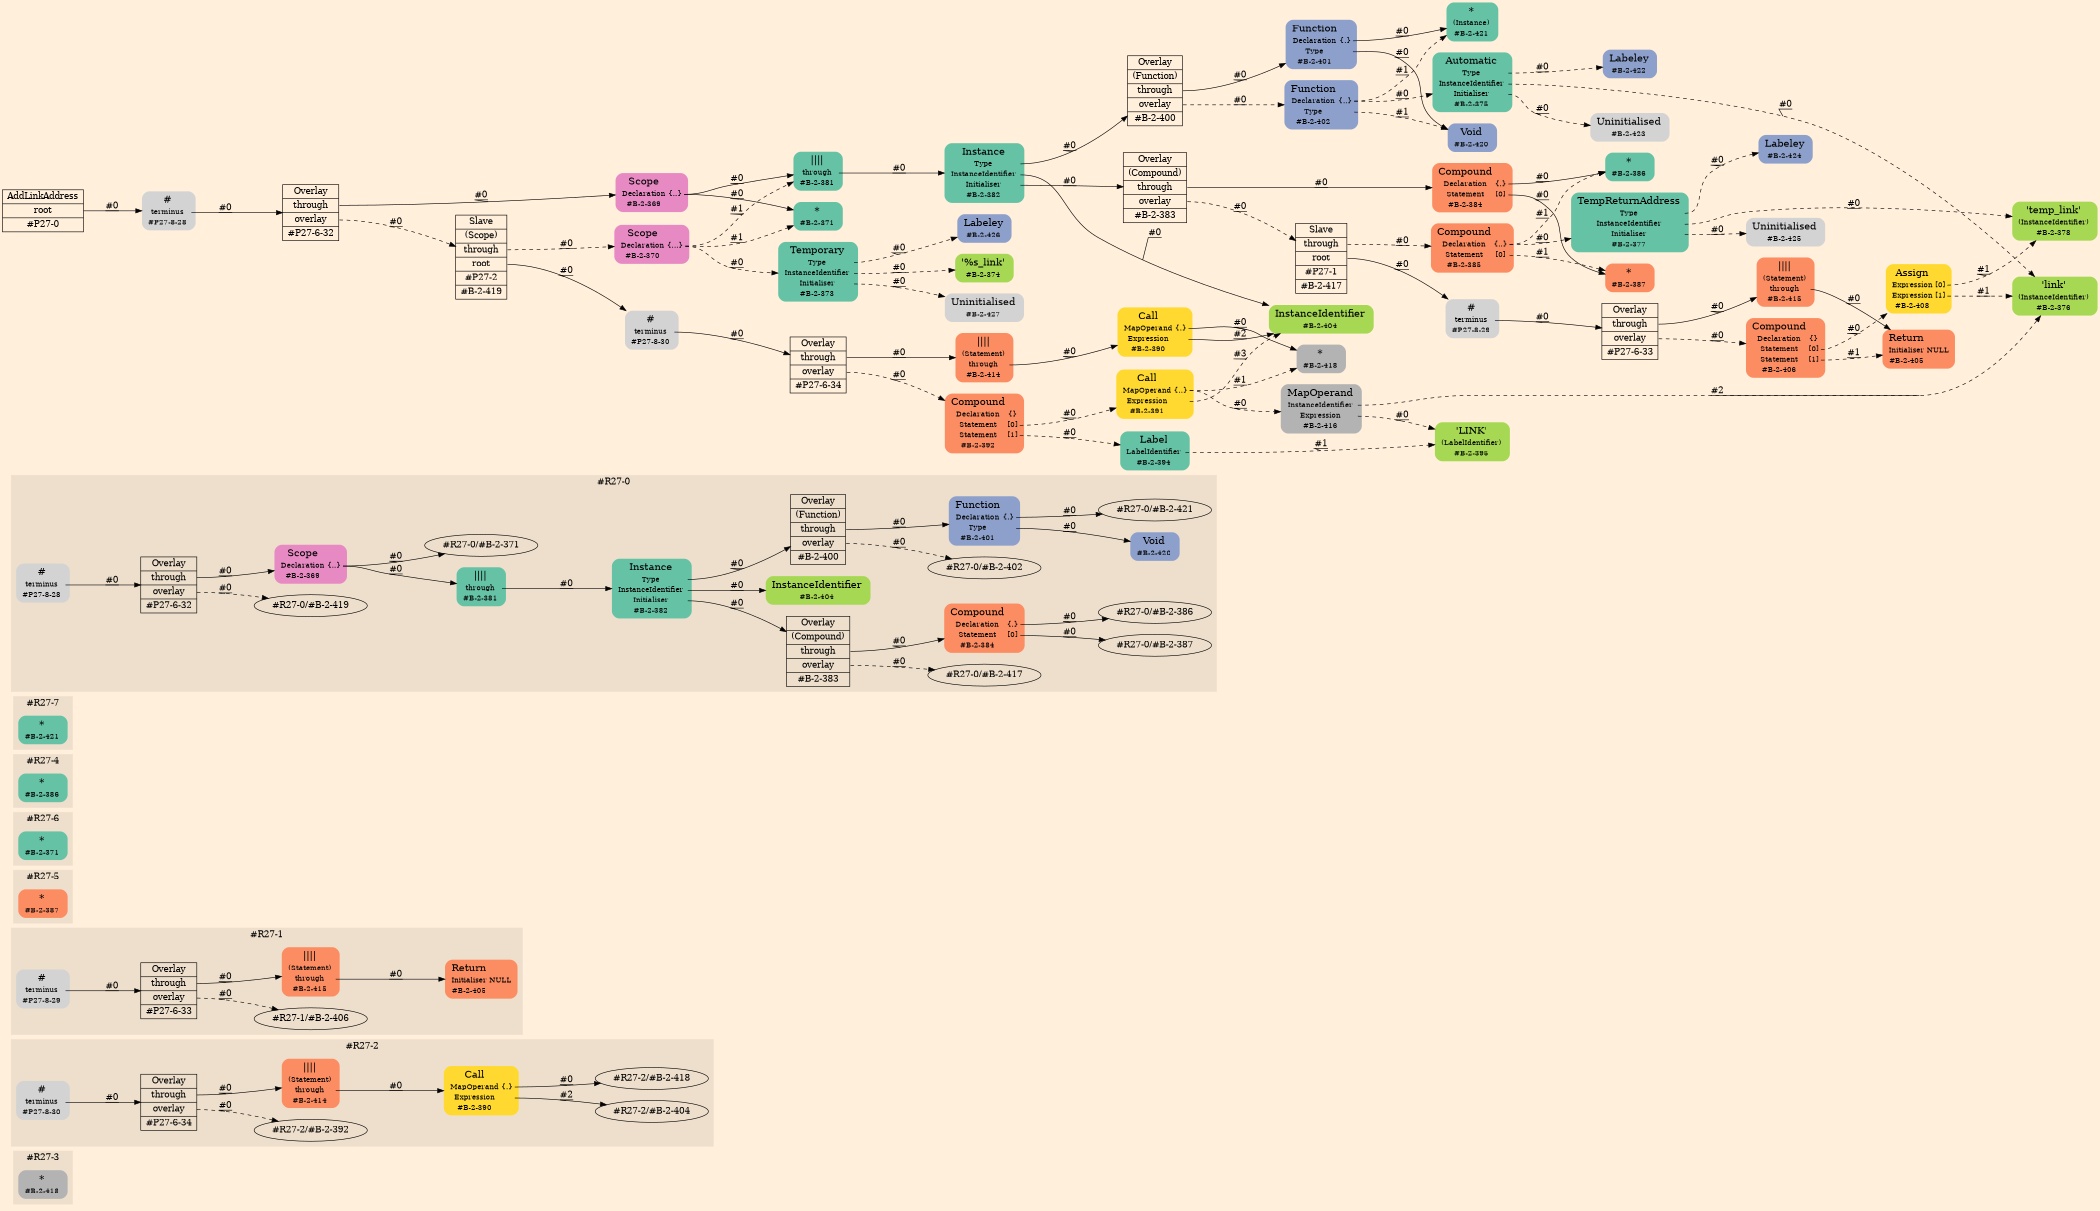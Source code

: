 digraph Inferno {
graph [
rankdir = "LR"
ranksep = 1.0
size = "14,20"
bgcolor = antiquewhite1
color = black
fontcolor = black
];
node [
];
subgraph "cluster#R27-3" {
label = "#R27-3"
style = "filled"
color = antiquewhite2
"#R27-3/#B-2-418" [
shape = "plaintext"
fillcolor = "/set28/8"
label = <<TABLE BORDER="0" CELLBORDER="0" CELLSPACING="0">
 <TR>
  <TD><FONT POINT-SIZE="16.0">*</FONT></TD>
  <TD></TD>
 </TR>
 <TR>
  <TD>#B-2-418</TD>
  <TD PORT="port0"></TD>
 </TR>
</TABLE>>
style = "rounded,filled"
fontsize = "12"
];
}
subgraph "cluster#R27-2" {
label = "#R27-2"
style = "filled"
color = antiquewhite2
"#R27-2/#B-2-390" [
shape = "plaintext"
fillcolor = "/set28/6"
label = <<TABLE BORDER="0" CELLBORDER="0" CELLSPACING="0">
 <TR>
  <TD><FONT POINT-SIZE="16.0">Call</FONT></TD>
  <TD></TD>
 </TR>
 <TR>
  <TD>MapOperand</TD>
  <TD PORT="port0">{.}</TD>
 </TR>
 <TR>
  <TD>Expression</TD>
  <TD PORT="port1"></TD>
 </TR>
 <TR>
  <TD>#B-2-390</TD>
  <TD PORT="port2"></TD>
 </TR>
</TABLE>>
style = "rounded,filled"
fontsize = "12"
];
"#R27-2/#B-2-414" [
shape = "plaintext"
fillcolor = "/set28/2"
label = <<TABLE BORDER="0" CELLBORDER="0" CELLSPACING="0">
 <TR>
  <TD><FONT POINT-SIZE="16.0">||||</FONT></TD>
  <TD></TD>
 </TR>
 <TR>
  <TD>(Statement)</TD>
  <TD PORT="port0"></TD>
 </TR>
 <TR>
  <TD>through</TD>
  <TD PORT="port1"></TD>
 </TR>
 <TR>
  <TD>#B-2-414</TD>
  <TD PORT="port2"></TD>
 </TR>
</TABLE>>
style = "rounded,filled"
fontsize = "12"
];
"#R27-2/#P27-8-30" [
shape = "plaintext"
label = <<TABLE BORDER="0" CELLBORDER="0" CELLSPACING="0">
 <TR>
  <TD><FONT POINT-SIZE="16.0">#</FONT></TD>
  <TD></TD>
 </TR>
 <TR>
  <TD>terminus</TD>
  <TD PORT="port0"></TD>
 </TR>
 <TR>
  <TD>#P27-8-30</TD>
  <TD PORT="port1"></TD>
 </TR>
</TABLE>>
style = "rounded,filled"
fontsize = "12"
];
"#R27-2/#P27-6-34" [
shape = "record"
fillcolor = antiquewhite2
label = "<fixed> Overlay | <port0> through | <port1> overlay | <port2> #P27-6-34"
style = "filled"
fontsize = "14"
color = black
fontcolor = black
];
"#R27-2/#B-2-390":port0 -> "#R27-2/#B-2-418" [style="solid"
label = "#0"
decorate = true
color = black
fontcolor = black
];
"#R27-2/#B-2-390":port1 -> "#R27-2/#B-2-404" [style="solid"
label = "#2"
decorate = true
color = black
fontcolor = black
];
"#R27-2/#B-2-414":port1 -> "#R27-2/#B-2-390" [style="solid"
label = "#0"
decorate = true
color = black
fontcolor = black
];
"#R27-2/#P27-8-30":port0 -> "#R27-2/#P27-6-34" [style="solid"
label = "#0"
decorate = true
color = black
fontcolor = black
];
"#R27-2/#P27-6-34":port0 -> "#R27-2/#B-2-414" [style="solid"
label = "#0"
decorate = true
color = black
fontcolor = black
];
"#R27-2/#P27-6-34":port1 -> "#R27-2/#B-2-392" [style="dashed"
label = "#0"
decorate = true
color = black
fontcolor = black
];
}
subgraph "cluster#R27-1" {
label = "#R27-1"
style = "filled"
color = antiquewhite2
"#R27-1/#B-2-405" [
shape = "plaintext"
fillcolor = "/set28/2"
label = <<TABLE BORDER="0" CELLBORDER="0" CELLSPACING="0">
 <TR>
  <TD><FONT POINT-SIZE="16.0">Return</FONT></TD>
  <TD></TD>
 </TR>
 <TR>
  <TD>Initialiser</TD>
  <TD PORT="port0">NULL</TD>
 </TR>
 <TR>
  <TD>#B-2-405</TD>
  <TD PORT="port1"></TD>
 </TR>
</TABLE>>
style = "rounded,filled"
fontsize = "12"
];
"#R27-1/#B-2-415" [
shape = "plaintext"
fillcolor = "/set28/2"
label = <<TABLE BORDER="0" CELLBORDER="0" CELLSPACING="0">
 <TR>
  <TD><FONT POINT-SIZE="16.0">||||</FONT></TD>
  <TD></TD>
 </TR>
 <TR>
  <TD>(Statement)</TD>
  <TD PORT="port0"></TD>
 </TR>
 <TR>
  <TD>through</TD>
  <TD PORT="port1"></TD>
 </TR>
 <TR>
  <TD>#B-2-415</TD>
  <TD PORT="port2"></TD>
 </TR>
</TABLE>>
style = "rounded,filled"
fontsize = "12"
];
"#R27-1/#P27-8-29" [
shape = "plaintext"
label = <<TABLE BORDER="0" CELLBORDER="0" CELLSPACING="0">
 <TR>
  <TD><FONT POINT-SIZE="16.0">#</FONT></TD>
  <TD></TD>
 </TR>
 <TR>
  <TD>terminus</TD>
  <TD PORT="port0"></TD>
 </TR>
 <TR>
  <TD>#P27-8-29</TD>
  <TD PORT="port1"></TD>
 </TR>
</TABLE>>
style = "rounded,filled"
fontsize = "12"
];
"#R27-1/#P27-6-33" [
shape = "record"
fillcolor = antiquewhite2
label = "<fixed> Overlay | <port0> through | <port1> overlay | <port2> #P27-6-33"
style = "filled"
fontsize = "14"
color = black
fontcolor = black
];
"#R27-1/#B-2-415":port1 -> "#R27-1/#B-2-405" [style="solid"
label = "#0"
decorate = true
color = black
fontcolor = black
];
"#R27-1/#P27-8-29":port0 -> "#R27-1/#P27-6-33" [style="solid"
label = "#0"
decorate = true
color = black
fontcolor = black
];
"#R27-1/#P27-6-33":port0 -> "#R27-1/#B-2-415" [style="solid"
label = "#0"
decorate = true
color = black
fontcolor = black
];
"#R27-1/#P27-6-33":port1 -> "#R27-1/#B-2-406" [style="dashed"
label = "#0"
decorate = true
color = black
fontcolor = black
];
}
subgraph "cluster#R27-5" {
label = "#R27-5"
style = "filled"
color = antiquewhite2
"#R27-5/#B-2-387" [
shape = "plaintext"
fillcolor = "/set28/2"
label = <<TABLE BORDER="0" CELLBORDER="0" CELLSPACING="0">
 <TR>
  <TD><FONT POINT-SIZE="16.0">*</FONT></TD>
  <TD></TD>
 </TR>
 <TR>
  <TD>#B-2-387</TD>
  <TD PORT="port0"></TD>
 </TR>
</TABLE>>
style = "rounded,filled"
fontsize = "12"
];
}
subgraph "cluster#R27-6" {
label = "#R27-6"
style = "filled"
color = antiquewhite2
"#R27-6/#B-2-371" [
shape = "plaintext"
fillcolor = "/set28/1"
label = <<TABLE BORDER="0" CELLBORDER="0" CELLSPACING="0">
 <TR>
  <TD><FONT POINT-SIZE="16.0">*</FONT></TD>
  <TD></TD>
 </TR>
 <TR>
  <TD>#B-2-371</TD>
  <TD PORT="port0"></TD>
 </TR>
</TABLE>>
style = "rounded,filled"
fontsize = "12"
];
}
subgraph "cluster#R27-4" {
label = "#R27-4"
style = "filled"
color = antiquewhite2
"#R27-4/#B-2-386" [
shape = "plaintext"
fillcolor = "/set28/1"
label = <<TABLE BORDER="0" CELLBORDER="0" CELLSPACING="0">
 <TR>
  <TD><FONT POINT-SIZE="16.0">*</FONT></TD>
  <TD></TD>
 </TR>
 <TR>
  <TD>#B-2-386</TD>
  <TD PORT="port0"></TD>
 </TR>
</TABLE>>
style = "rounded,filled"
fontsize = "12"
];
}
subgraph "cluster#R27-7" {
label = "#R27-7"
style = "filled"
color = antiquewhite2
"#R27-7/#B-2-421" [
shape = "plaintext"
fillcolor = "/set28/1"
label = <<TABLE BORDER="0" CELLBORDER="0" CELLSPACING="0">
 <TR>
  <TD><FONT POINT-SIZE="16.0">*</FONT></TD>
  <TD></TD>
 </TR>
 <TR>
  <TD>#B-2-421</TD>
  <TD PORT="port0"></TD>
 </TR>
</TABLE>>
style = "rounded,filled"
fontsize = "12"
];
}
subgraph "cluster#R27-0" {
label = "#R27-0"
style = "filled"
color = antiquewhite2
"#R27-0/#B-2-383" [
shape = "record"
fillcolor = antiquewhite2
label = "<fixed> Overlay | <port0> (Compound) | <port1> through | <port2> overlay | <port3> #B-2-383"
style = "filled"
fontsize = "14"
color = black
fontcolor = black
];
"#R27-0/#B-2-404" [
shape = "plaintext"
fillcolor = "/set28/5"
label = <<TABLE BORDER="0" CELLBORDER="0" CELLSPACING="0">
 <TR>
  <TD><FONT POINT-SIZE="16.0">InstanceIdentifier</FONT></TD>
  <TD></TD>
 </TR>
 <TR>
  <TD>#B-2-404</TD>
  <TD PORT="port0"></TD>
 </TR>
</TABLE>>
style = "rounded,filled"
fontsize = "12"
];
"#R27-0/#B-2-420" [
shape = "plaintext"
fillcolor = "/set28/3"
label = <<TABLE BORDER="0" CELLBORDER="0" CELLSPACING="0">
 <TR>
  <TD><FONT POINT-SIZE="16.0">Void</FONT></TD>
  <TD></TD>
 </TR>
 <TR>
  <TD>#B-2-420</TD>
  <TD PORT="port0"></TD>
 </TR>
</TABLE>>
style = "rounded,filled"
fontsize = "12"
];
"#R27-0/#P27-8-28" [
shape = "plaintext"
label = <<TABLE BORDER="0" CELLBORDER="0" CELLSPACING="0">
 <TR>
  <TD><FONT POINT-SIZE="16.0">#</FONT></TD>
  <TD></TD>
 </TR>
 <TR>
  <TD>terminus</TD>
  <TD PORT="port0"></TD>
 </TR>
 <TR>
  <TD>#P27-8-28</TD>
  <TD PORT="port1"></TD>
 </TR>
</TABLE>>
style = "rounded,filled"
fontsize = "12"
];
"#R27-0/#P27-6-32" [
shape = "record"
fillcolor = antiquewhite2
label = "<fixed> Overlay | <port0> through | <port1> overlay | <port2> #P27-6-32"
style = "filled"
fontsize = "14"
color = black
fontcolor = black
];
"#R27-0/#B-2-369" [
shape = "plaintext"
fillcolor = "/set28/4"
label = <<TABLE BORDER="0" CELLBORDER="0" CELLSPACING="0">
 <TR>
  <TD><FONT POINT-SIZE="16.0">Scope</FONT></TD>
  <TD></TD>
 </TR>
 <TR>
  <TD>Declaration</TD>
  <TD PORT="port0">{..}</TD>
 </TR>
 <TR>
  <TD>#B-2-369</TD>
  <TD PORT="port1"></TD>
 </TR>
</TABLE>>
style = "rounded,filled"
fontsize = "12"
];
"#R27-0/#B-2-384" [
shape = "plaintext"
fillcolor = "/set28/2"
label = <<TABLE BORDER="0" CELLBORDER="0" CELLSPACING="0">
 <TR>
  <TD><FONT POINT-SIZE="16.0">Compound</FONT></TD>
  <TD></TD>
 </TR>
 <TR>
  <TD>Declaration</TD>
  <TD PORT="port0">{.}</TD>
 </TR>
 <TR>
  <TD>Statement</TD>
  <TD PORT="port1">[0]</TD>
 </TR>
 <TR>
  <TD>#B-2-384</TD>
  <TD PORT="port2"></TD>
 </TR>
</TABLE>>
style = "rounded,filled"
fontsize = "12"
];
"#R27-0/#B-2-381" [
shape = "plaintext"
fillcolor = "/set28/1"
label = <<TABLE BORDER="0" CELLBORDER="0" CELLSPACING="0">
 <TR>
  <TD><FONT POINT-SIZE="16.0">||||</FONT></TD>
  <TD></TD>
 </TR>
 <TR>
  <TD>through</TD>
  <TD PORT="port0"></TD>
 </TR>
 <TR>
  <TD>#B-2-381</TD>
  <TD PORT="port1"></TD>
 </TR>
</TABLE>>
style = "rounded,filled"
fontsize = "12"
];
"#R27-0/#B-2-401" [
shape = "plaintext"
fillcolor = "/set28/3"
label = <<TABLE BORDER="0" CELLBORDER="0" CELLSPACING="0">
 <TR>
  <TD><FONT POINT-SIZE="16.0">Function</FONT></TD>
  <TD></TD>
 </TR>
 <TR>
  <TD>Declaration</TD>
  <TD PORT="port0">{.}</TD>
 </TR>
 <TR>
  <TD>Type</TD>
  <TD PORT="port1"></TD>
 </TR>
 <TR>
  <TD>#B-2-401</TD>
  <TD PORT="port2"></TD>
 </TR>
</TABLE>>
style = "rounded,filled"
fontsize = "12"
];
"#R27-0/#B-2-382" [
shape = "plaintext"
fillcolor = "/set28/1"
label = <<TABLE BORDER="0" CELLBORDER="0" CELLSPACING="0">
 <TR>
  <TD><FONT POINT-SIZE="16.0">Instance</FONT></TD>
  <TD></TD>
 </TR>
 <TR>
  <TD>Type</TD>
  <TD PORT="port0"></TD>
 </TR>
 <TR>
  <TD>InstanceIdentifier</TD>
  <TD PORT="port1"></TD>
 </TR>
 <TR>
  <TD>Initialiser</TD>
  <TD PORT="port2"></TD>
 </TR>
 <TR>
  <TD>#B-2-382</TD>
  <TD PORT="port3"></TD>
 </TR>
</TABLE>>
style = "rounded,filled"
fontsize = "12"
];
"#R27-0/#B-2-400" [
shape = "record"
fillcolor = antiquewhite2
label = "<fixed> Overlay | <port0> (Function) | <port1> through | <port2> overlay | <port3> #B-2-400"
style = "filled"
fontsize = "14"
color = black
fontcolor = black
];
"#R27-0/#B-2-383":port1 -> "#R27-0/#B-2-384" [style="solid"
label = "#0"
decorate = true
color = black
fontcolor = black
];
"#R27-0/#B-2-383":port2 -> "#R27-0/#B-2-417" [style="dashed"
label = "#0"
decorate = true
color = black
fontcolor = black
];
"#R27-0/#P27-8-28":port0 -> "#R27-0/#P27-6-32" [style="solid"
label = "#0"
decorate = true
color = black
fontcolor = black
];
"#R27-0/#P27-6-32":port0 -> "#R27-0/#B-2-369" [style="solid"
label = "#0"
decorate = true
color = black
fontcolor = black
];
"#R27-0/#P27-6-32":port1 -> "#R27-0/#B-2-419" [style="dashed"
label = "#0"
decorate = true
color = black
fontcolor = black
];
"#R27-0/#B-2-369":port0 -> "#R27-0/#B-2-381" [style="solid"
label = "#0"
decorate = true
color = black
fontcolor = black
];
"#R27-0/#B-2-369":port0 -> "#R27-0/#B-2-371" [style="solid"
label = "#0"
decorate = true
color = black
fontcolor = black
];
"#R27-0/#B-2-384":port0 -> "#R27-0/#B-2-386" [style="solid"
label = "#0"
decorate = true
color = black
fontcolor = black
];
"#R27-0/#B-2-384":port1 -> "#R27-0/#B-2-387" [style="solid"
label = "#0"
decorate = true
color = black
fontcolor = black
];
"#R27-0/#B-2-381":port0 -> "#R27-0/#B-2-382" [style="solid"
label = "#0"
decorate = true
color = black
fontcolor = black
];
"#R27-0/#B-2-401":port0 -> "#R27-0/#B-2-421" [style="solid"
label = "#0"
decorate = true
color = black
fontcolor = black
];
"#R27-0/#B-2-401":port1 -> "#R27-0/#B-2-420" [style="solid"
label = "#0"
decorate = true
color = black
fontcolor = black
];
"#R27-0/#B-2-382":port0 -> "#R27-0/#B-2-400" [style="solid"
label = "#0"
decorate = true
color = black
fontcolor = black
];
"#R27-0/#B-2-382":port1 -> "#R27-0/#B-2-404" [style="solid"
label = "#0"
decorate = true
color = black
fontcolor = black
];
"#R27-0/#B-2-382":port2 -> "#R27-0/#B-2-383" [style="solid"
label = "#0"
decorate = true
color = black
fontcolor = black
];
"#R27-0/#B-2-400":port1 -> "#R27-0/#B-2-401" [style="solid"
label = "#0"
decorate = true
color = black
fontcolor = black
];
"#R27-0/#B-2-400":port2 -> "#R27-0/#B-2-402" [style="dashed"
label = "#0"
decorate = true
color = black
fontcolor = black
];
}
"CR#P27-0" [
shape = "record"
fillcolor = antiquewhite1
label = "<fixed> AddLinkAddress | <port0> root | <port1> #P27-0"
style = "filled"
fontsize = "14"
color = black
fontcolor = black
];
"#P27-8-28" [
shape = "plaintext"
label = <<TABLE BORDER="0" CELLBORDER="0" CELLSPACING="0">
 <TR>
  <TD><FONT POINT-SIZE="16.0">#</FONT></TD>
  <TD></TD>
 </TR>
 <TR>
  <TD>terminus</TD>
  <TD PORT="port0"></TD>
 </TR>
 <TR>
  <TD>#P27-8-28</TD>
  <TD PORT="port1"></TD>
 </TR>
</TABLE>>
style = "rounded,filled"
fontsize = "12"
];
"#P27-6-32" [
shape = "record"
fillcolor = antiquewhite1
label = "<fixed> Overlay | <port0> through | <port1> overlay | <port2> #P27-6-32"
style = "filled"
fontsize = "14"
color = black
fontcolor = black
];
"#B-2-369" [
shape = "plaintext"
fillcolor = "/set28/4"
label = <<TABLE BORDER="0" CELLBORDER="0" CELLSPACING="0">
 <TR>
  <TD><FONT POINT-SIZE="16.0">Scope</FONT></TD>
  <TD></TD>
 </TR>
 <TR>
  <TD>Declaration</TD>
  <TD PORT="port0">{..}</TD>
 </TR>
 <TR>
  <TD>#B-2-369</TD>
  <TD PORT="port1"></TD>
 </TR>
</TABLE>>
style = "rounded,filled"
fontsize = "12"
];
"#B-2-381" [
shape = "plaintext"
fillcolor = "/set28/1"
label = <<TABLE BORDER="0" CELLBORDER="0" CELLSPACING="0">
 <TR>
  <TD><FONT POINT-SIZE="16.0">||||</FONT></TD>
  <TD></TD>
 </TR>
 <TR>
  <TD>through</TD>
  <TD PORT="port0"></TD>
 </TR>
 <TR>
  <TD>#B-2-381</TD>
  <TD PORT="port1"></TD>
 </TR>
</TABLE>>
style = "rounded,filled"
fontsize = "12"
];
"#B-2-382" [
shape = "plaintext"
fillcolor = "/set28/1"
label = <<TABLE BORDER="0" CELLBORDER="0" CELLSPACING="0">
 <TR>
  <TD><FONT POINT-SIZE="16.0">Instance</FONT></TD>
  <TD></TD>
 </TR>
 <TR>
  <TD>Type</TD>
  <TD PORT="port0"></TD>
 </TR>
 <TR>
  <TD>InstanceIdentifier</TD>
  <TD PORT="port1"></TD>
 </TR>
 <TR>
  <TD>Initialiser</TD>
  <TD PORT="port2"></TD>
 </TR>
 <TR>
  <TD>#B-2-382</TD>
  <TD PORT="port3"></TD>
 </TR>
</TABLE>>
style = "rounded,filled"
fontsize = "12"
];
"#B-2-400" [
shape = "record"
fillcolor = antiquewhite1
label = "<fixed> Overlay | <port0> (Function) | <port1> through | <port2> overlay | <port3> #B-2-400"
style = "filled"
fontsize = "14"
color = black
fontcolor = black
];
"#B-2-401" [
shape = "plaintext"
fillcolor = "/set28/3"
label = <<TABLE BORDER="0" CELLBORDER="0" CELLSPACING="0">
 <TR>
  <TD><FONT POINT-SIZE="16.0">Function</FONT></TD>
  <TD></TD>
 </TR>
 <TR>
  <TD>Declaration</TD>
  <TD PORT="port0">{.}</TD>
 </TR>
 <TR>
  <TD>Type</TD>
  <TD PORT="port1"></TD>
 </TR>
 <TR>
  <TD>#B-2-401</TD>
  <TD PORT="port2"></TD>
 </TR>
</TABLE>>
style = "rounded,filled"
fontsize = "12"
];
"#B-2-421" [
shape = "plaintext"
fillcolor = "/set28/1"
label = <<TABLE BORDER="0" CELLBORDER="0" CELLSPACING="0">
 <TR>
  <TD><FONT POINT-SIZE="16.0">*</FONT></TD>
  <TD></TD>
 </TR>
 <TR>
  <TD>(Instance)</TD>
  <TD PORT="port0"></TD>
 </TR>
 <TR>
  <TD>#B-2-421</TD>
  <TD PORT="port1"></TD>
 </TR>
</TABLE>>
style = "rounded,filled"
fontsize = "12"
];
"#B-2-420" [
shape = "plaintext"
fillcolor = "/set28/3"
label = <<TABLE BORDER="0" CELLBORDER="0" CELLSPACING="0">
 <TR>
  <TD><FONT POINT-SIZE="16.0">Void</FONT></TD>
  <TD></TD>
 </TR>
 <TR>
  <TD>#B-2-420</TD>
  <TD PORT="port0"></TD>
 </TR>
</TABLE>>
style = "rounded,filled"
fontsize = "12"
];
"#B-2-402" [
shape = "plaintext"
fillcolor = "/set28/3"
label = <<TABLE BORDER="0" CELLBORDER="0" CELLSPACING="0">
 <TR>
  <TD><FONT POINT-SIZE="16.0">Function</FONT></TD>
  <TD></TD>
 </TR>
 <TR>
  <TD>Declaration</TD>
  <TD PORT="port0">{..}</TD>
 </TR>
 <TR>
  <TD>Type</TD>
  <TD PORT="port1"></TD>
 </TR>
 <TR>
  <TD>#B-2-402</TD>
  <TD PORT="port2"></TD>
 </TR>
</TABLE>>
style = "rounded,filled"
fontsize = "12"
];
"#B-2-375" [
shape = "plaintext"
fillcolor = "/set28/1"
label = <<TABLE BORDER="0" CELLBORDER="0" CELLSPACING="0">
 <TR>
  <TD><FONT POINT-SIZE="16.0">Automatic</FONT></TD>
  <TD></TD>
 </TR>
 <TR>
  <TD>Type</TD>
  <TD PORT="port0"></TD>
 </TR>
 <TR>
  <TD>InstanceIdentifier</TD>
  <TD PORT="port1"></TD>
 </TR>
 <TR>
  <TD>Initialiser</TD>
  <TD PORT="port2"></TD>
 </TR>
 <TR>
  <TD>#B-2-375</TD>
  <TD PORT="port3"></TD>
 </TR>
</TABLE>>
style = "rounded,filled"
fontsize = "12"
];
"#B-2-422" [
shape = "plaintext"
fillcolor = "/set28/3"
label = <<TABLE BORDER="0" CELLBORDER="0" CELLSPACING="0">
 <TR>
  <TD><FONT POINT-SIZE="16.0">Labeley</FONT></TD>
  <TD></TD>
 </TR>
 <TR>
  <TD>#B-2-422</TD>
  <TD PORT="port0"></TD>
 </TR>
</TABLE>>
style = "rounded,filled"
fontsize = "12"
];
"#B-2-376" [
shape = "plaintext"
fillcolor = "/set28/5"
label = <<TABLE BORDER="0" CELLBORDER="0" CELLSPACING="0">
 <TR>
  <TD><FONT POINT-SIZE="16.0">'link'</FONT></TD>
  <TD></TD>
 </TR>
 <TR>
  <TD>(InstanceIdentifier)</TD>
  <TD PORT="port0"></TD>
 </TR>
 <TR>
  <TD>#B-2-376</TD>
  <TD PORT="port1"></TD>
 </TR>
</TABLE>>
style = "rounded,filled"
fontsize = "12"
];
"#B-2-423" [
shape = "plaintext"
label = <<TABLE BORDER="0" CELLBORDER="0" CELLSPACING="0">
 <TR>
  <TD><FONT POINT-SIZE="16.0">Uninitialised</FONT></TD>
  <TD></TD>
 </TR>
 <TR>
  <TD>#B-2-423</TD>
  <TD PORT="port0"></TD>
 </TR>
</TABLE>>
style = "rounded,filled"
fontsize = "12"
];
"#B-2-404" [
shape = "plaintext"
fillcolor = "/set28/5"
label = <<TABLE BORDER="0" CELLBORDER="0" CELLSPACING="0">
 <TR>
  <TD><FONT POINT-SIZE="16.0">InstanceIdentifier</FONT></TD>
  <TD></TD>
 </TR>
 <TR>
  <TD>#B-2-404</TD>
  <TD PORT="port0"></TD>
 </TR>
</TABLE>>
style = "rounded,filled"
fontsize = "12"
];
"#B-2-383" [
shape = "record"
fillcolor = antiquewhite1
label = "<fixed> Overlay | <port0> (Compound) | <port1> through | <port2> overlay | <port3> #B-2-383"
style = "filled"
fontsize = "14"
color = black
fontcolor = black
];
"#B-2-384" [
shape = "plaintext"
fillcolor = "/set28/2"
label = <<TABLE BORDER="0" CELLBORDER="0" CELLSPACING="0">
 <TR>
  <TD><FONT POINT-SIZE="16.0">Compound</FONT></TD>
  <TD></TD>
 </TR>
 <TR>
  <TD>Declaration</TD>
  <TD PORT="port0">{.}</TD>
 </TR>
 <TR>
  <TD>Statement</TD>
  <TD PORT="port1">[0]</TD>
 </TR>
 <TR>
  <TD>#B-2-384</TD>
  <TD PORT="port2"></TD>
 </TR>
</TABLE>>
style = "rounded,filled"
fontsize = "12"
];
"#B-2-386" [
shape = "plaintext"
fillcolor = "/set28/1"
label = <<TABLE BORDER="0" CELLBORDER="0" CELLSPACING="0">
 <TR>
  <TD><FONT POINT-SIZE="16.0">*</FONT></TD>
  <TD></TD>
 </TR>
 <TR>
  <TD>#B-2-386</TD>
  <TD PORT="port0"></TD>
 </TR>
</TABLE>>
style = "rounded,filled"
fontsize = "12"
];
"#B-2-387" [
shape = "plaintext"
fillcolor = "/set28/2"
label = <<TABLE BORDER="0" CELLBORDER="0" CELLSPACING="0">
 <TR>
  <TD><FONT POINT-SIZE="16.0">*</FONT></TD>
  <TD></TD>
 </TR>
 <TR>
  <TD>#B-2-387</TD>
  <TD PORT="port0"></TD>
 </TR>
</TABLE>>
style = "rounded,filled"
fontsize = "12"
];
"#B-2-417" [
shape = "record"
fillcolor = antiquewhite1
label = "<fixed> Slave | <port0> through | <port1> root | <port2> #P27-1 | <port3> #B-2-417"
style = "filled"
fontsize = "14"
color = black
fontcolor = black
];
"#B-2-385" [
shape = "plaintext"
fillcolor = "/set28/2"
label = <<TABLE BORDER="0" CELLBORDER="0" CELLSPACING="0">
 <TR>
  <TD><FONT POINT-SIZE="16.0">Compound</FONT></TD>
  <TD></TD>
 </TR>
 <TR>
  <TD>Declaration</TD>
  <TD PORT="port0">{..}</TD>
 </TR>
 <TR>
  <TD>Statement</TD>
  <TD PORT="port1">[0]</TD>
 </TR>
 <TR>
  <TD>#B-2-385</TD>
  <TD PORT="port2"></TD>
 </TR>
</TABLE>>
style = "rounded,filled"
fontsize = "12"
];
"#B-2-377" [
shape = "plaintext"
fillcolor = "/set28/1"
label = <<TABLE BORDER="0" CELLBORDER="0" CELLSPACING="0">
 <TR>
  <TD><FONT POINT-SIZE="16.0">TempReturnAddress</FONT></TD>
  <TD></TD>
 </TR>
 <TR>
  <TD>Type</TD>
  <TD PORT="port0"></TD>
 </TR>
 <TR>
  <TD>InstanceIdentifier</TD>
  <TD PORT="port1"></TD>
 </TR>
 <TR>
  <TD>Initialiser</TD>
  <TD PORT="port2"></TD>
 </TR>
 <TR>
  <TD>#B-2-377</TD>
  <TD PORT="port3"></TD>
 </TR>
</TABLE>>
style = "rounded,filled"
fontsize = "12"
];
"#B-2-424" [
shape = "plaintext"
fillcolor = "/set28/3"
label = <<TABLE BORDER="0" CELLBORDER="0" CELLSPACING="0">
 <TR>
  <TD><FONT POINT-SIZE="16.0">Labeley</FONT></TD>
  <TD></TD>
 </TR>
 <TR>
  <TD>#B-2-424</TD>
  <TD PORT="port0"></TD>
 </TR>
</TABLE>>
style = "rounded,filled"
fontsize = "12"
];
"#B-2-378" [
shape = "plaintext"
fillcolor = "/set28/5"
label = <<TABLE BORDER="0" CELLBORDER="0" CELLSPACING="0">
 <TR>
  <TD><FONT POINT-SIZE="16.0">'temp_link'</FONT></TD>
  <TD></TD>
 </TR>
 <TR>
  <TD>(InstanceIdentifier)</TD>
  <TD PORT="port0"></TD>
 </TR>
 <TR>
  <TD>#B-2-378</TD>
  <TD PORT="port1"></TD>
 </TR>
</TABLE>>
style = "rounded,filled"
fontsize = "12"
];
"#B-2-425" [
shape = "plaintext"
label = <<TABLE BORDER="0" CELLBORDER="0" CELLSPACING="0">
 <TR>
  <TD><FONT POINT-SIZE="16.0">Uninitialised</FONT></TD>
  <TD></TD>
 </TR>
 <TR>
  <TD>#B-2-425</TD>
  <TD PORT="port0"></TD>
 </TR>
</TABLE>>
style = "rounded,filled"
fontsize = "12"
];
"#P27-8-29" [
shape = "plaintext"
label = <<TABLE BORDER="0" CELLBORDER="0" CELLSPACING="0">
 <TR>
  <TD><FONT POINT-SIZE="16.0">#</FONT></TD>
  <TD></TD>
 </TR>
 <TR>
  <TD>terminus</TD>
  <TD PORT="port0"></TD>
 </TR>
 <TR>
  <TD>#P27-8-29</TD>
  <TD PORT="port1"></TD>
 </TR>
</TABLE>>
style = "rounded,filled"
fontsize = "12"
];
"#P27-6-33" [
shape = "record"
fillcolor = antiquewhite1
label = "<fixed> Overlay | <port0> through | <port1> overlay | <port2> #P27-6-33"
style = "filled"
fontsize = "14"
color = black
fontcolor = black
];
"#B-2-415" [
shape = "plaintext"
fillcolor = "/set28/2"
label = <<TABLE BORDER="0" CELLBORDER="0" CELLSPACING="0">
 <TR>
  <TD><FONT POINT-SIZE="16.0">||||</FONT></TD>
  <TD></TD>
 </TR>
 <TR>
  <TD>(Statement)</TD>
  <TD PORT="port0"></TD>
 </TR>
 <TR>
  <TD>through</TD>
  <TD PORT="port1"></TD>
 </TR>
 <TR>
  <TD>#B-2-415</TD>
  <TD PORT="port2"></TD>
 </TR>
</TABLE>>
style = "rounded,filled"
fontsize = "12"
];
"#B-2-405" [
shape = "plaintext"
fillcolor = "/set28/2"
label = <<TABLE BORDER="0" CELLBORDER="0" CELLSPACING="0">
 <TR>
  <TD><FONT POINT-SIZE="16.0">Return</FONT></TD>
  <TD></TD>
 </TR>
 <TR>
  <TD>Initialiser</TD>
  <TD PORT="port0">NULL</TD>
 </TR>
 <TR>
  <TD>#B-2-405</TD>
  <TD PORT="port1"></TD>
 </TR>
</TABLE>>
style = "rounded,filled"
fontsize = "12"
];
"#B-2-406" [
shape = "plaintext"
fillcolor = "/set28/2"
label = <<TABLE BORDER="0" CELLBORDER="0" CELLSPACING="0">
 <TR>
  <TD><FONT POINT-SIZE="16.0">Compound</FONT></TD>
  <TD></TD>
 </TR>
 <TR>
  <TD>Declaration</TD>
  <TD PORT="port0">{}</TD>
 </TR>
 <TR>
  <TD>Statement</TD>
  <TD PORT="port1">[0]</TD>
 </TR>
 <TR>
  <TD>Statement</TD>
  <TD PORT="port2">[1]</TD>
 </TR>
 <TR>
  <TD>#B-2-406</TD>
  <TD PORT="port3"></TD>
 </TR>
</TABLE>>
style = "rounded,filled"
fontsize = "12"
];
"#B-2-408" [
shape = "plaintext"
fillcolor = "/set28/6"
label = <<TABLE BORDER="0" CELLBORDER="0" CELLSPACING="0">
 <TR>
  <TD><FONT POINT-SIZE="16.0">Assign</FONT></TD>
  <TD></TD>
 </TR>
 <TR>
  <TD>Expression</TD>
  <TD PORT="port0">[0]</TD>
 </TR>
 <TR>
  <TD>Expression</TD>
  <TD PORT="port1">[1]</TD>
 </TR>
 <TR>
  <TD>#B-2-408</TD>
  <TD PORT="port2"></TD>
 </TR>
</TABLE>>
style = "rounded,filled"
fontsize = "12"
];
"#B-2-371" [
shape = "plaintext"
fillcolor = "/set28/1"
label = <<TABLE BORDER="0" CELLBORDER="0" CELLSPACING="0">
 <TR>
  <TD><FONT POINT-SIZE="16.0">*</FONT></TD>
  <TD></TD>
 </TR>
 <TR>
  <TD>#B-2-371</TD>
  <TD PORT="port0"></TD>
 </TR>
</TABLE>>
style = "rounded,filled"
fontsize = "12"
];
"#B-2-419" [
shape = "record"
fillcolor = antiquewhite1
label = "<fixed> Slave | <port0> (Scope) | <port1> through | <port2> root | <port3> #P27-2 | <port4> #B-2-419"
style = "filled"
fontsize = "14"
color = black
fontcolor = black
];
"#B-2-370" [
shape = "plaintext"
fillcolor = "/set28/4"
label = <<TABLE BORDER="0" CELLBORDER="0" CELLSPACING="0">
 <TR>
  <TD><FONT POINT-SIZE="16.0">Scope</FONT></TD>
  <TD></TD>
 </TR>
 <TR>
  <TD>Declaration</TD>
  <TD PORT="port0">{...}</TD>
 </TR>
 <TR>
  <TD>#B-2-370</TD>
  <TD PORT="port1"></TD>
 </TR>
</TABLE>>
style = "rounded,filled"
fontsize = "12"
];
"#B-2-373" [
shape = "plaintext"
fillcolor = "/set28/1"
label = <<TABLE BORDER="0" CELLBORDER="0" CELLSPACING="0">
 <TR>
  <TD><FONT POINT-SIZE="16.0">Temporary</FONT></TD>
  <TD></TD>
 </TR>
 <TR>
  <TD>Type</TD>
  <TD PORT="port0"></TD>
 </TR>
 <TR>
  <TD>InstanceIdentifier</TD>
  <TD PORT="port1"></TD>
 </TR>
 <TR>
  <TD>Initialiser</TD>
  <TD PORT="port2"></TD>
 </TR>
 <TR>
  <TD>#B-2-373</TD>
  <TD PORT="port3"></TD>
 </TR>
</TABLE>>
style = "rounded,filled"
fontsize = "12"
];
"#B-2-426" [
shape = "plaintext"
fillcolor = "/set28/3"
label = <<TABLE BORDER="0" CELLBORDER="0" CELLSPACING="0">
 <TR>
  <TD><FONT POINT-SIZE="16.0">Labeley</FONT></TD>
  <TD></TD>
 </TR>
 <TR>
  <TD>#B-2-426</TD>
  <TD PORT="port0"></TD>
 </TR>
</TABLE>>
style = "rounded,filled"
fontsize = "12"
];
"#B-2-374" [
shape = "plaintext"
fillcolor = "/set28/5"
label = <<TABLE BORDER="0" CELLBORDER="0" CELLSPACING="0">
 <TR>
  <TD><FONT POINT-SIZE="16.0">'%s_link'</FONT></TD>
  <TD></TD>
 </TR>
 <TR>
  <TD>#B-2-374</TD>
  <TD PORT="port0"></TD>
 </TR>
</TABLE>>
style = "rounded,filled"
fontsize = "12"
];
"#B-2-427" [
shape = "plaintext"
label = <<TABLE BORDER="0" CELLBORDER="0" CELLSPACING="0">
 <TR>
  <TD><FONT POINT-SIZE="16.0">Uninitialised</FONT></TD>
  <TD></TD>
 </TR>
 <TR>
  <TD>#B-2-427</TD>
  <TD PORT="port0"></TD>
 </TR>
</TABLE>>
style = "rounded,filled"
fontsize = "12"
];
"#P27-8-30" [
shape = "plaintext"
label = <<TABLE BORDER="0" CELLBORDER="0" CELLSPACING="0">
 <TR>
  <TD><FONT POINT-SIZE="16.0">#</FONT></TD>
  <TD></TD>
 </TR>
 <TR>
  <TD>terminus</TD>
  <TD PORT="port0"></TD>
 </TR>
 <TR>
  <TD>#P27-8-30</TD>
  <TD PORT="port1"></TD>
 </TR>
</TABLE>>
style = "rounded,filled"
fontsize = "12"
];
"#P27-6-34" [
shape = "record"
fillcolor = antiquewhite1
label = "<fixed> Overlay | <port0> through | <port1> overlay | <port2> #P27-6-34"
style = "filled"
fontsize = "14"
color = black
fontcolor = black
];
"#B-2-414" [
shape = "plaintext"
fillcolor = "/set28/2"
label = <<TABLE BORDER="0" CELLBORDER="0" CELLSPACING="0">
 <TR>
  <TD><FONT POINT-SIZE="16.0">||||</FONT></TD>
  <TD></TD>
 </TR>
 <TR>
  <TD>(Statement)</TD>
  <TD PORT="port0"></TD>
 </TR>
 <TR>
  <TD>through</TD>
  <TD PORT="port1"></TD>
 </TR>
 <TR>
  <TD>#B-2-414</TD>
  <TD PORT="port2"></TD>
 </TR>
</TABLE>>
style = "rounded,filled"
fontsize = "12"
];
"#B-2-390" [
shape = "plaintext"
fillcolor = "/set28/6"
label = <<TABLE BORDER="0" CELLBORDER="0" CELLSPACING="0">
 <TR>
  <TD><FONT POINT-SIZE="16.0">Call</FONT></TD>
  <TD></TD>
 </TR>
 <TR>
  <TD>MapOperand</TD>
  <TD PORT="port0">{.}</TD>
 </TR>
 <TR>
  <TD>Expression</TD>
  <TD PORT="port1"></TD>
 </TR>
 <TR>
  <TD>#B-2-390</TD>
  <TD PORT="port2"></TD>
 </TR>
</TABLE>>
style = "rounded,filled"
fontsize = "12"
];
"#B-2-418" [
shape = "plaintext"
fillcolor = "/set28/8"
label = <<TABLE BORDER="0" CELLBORDER="0" CELLSPACING="0">
 <TR>
  <TD><FONT POINT-SIZE="16.0">*</FONT></TD>
  <TD></TD>
 </TR>
 <TR>
  <TD>#B-2-418</TD>
  <TD PORT="port0"></TD>
 </TR>
</TABLE>>
style = "rounded,filled"
fontsize = "12"
];
"#B-2-392" [
shape = "plaintext"
fillcolor = "/set28/2"
label = <<TABLE BORDER="0" CELLBORDER="0" CELLSPACING="0">
 <TR>
  <TD><FONT POINT-SIZE="16.0">Compound</FONT></TD>
  <TD></TD>
 </TR>
 <TR>
  <TD>Declaration</TD>
  <TD PORT="port0">{}</TD>
 </TR>
 <TR>
  <TD>Statement</TD>
  <TD PORT="port1">[0]</TD>
 </TR>
 <TR>
  <TD>Statement</TD>
  <TD PORT="port2">[1]</TD>
 </TR>
 <TR>
  <TD>#B-2-392</TD>
  <TD PORT="port3"></TD>
 </TR>
</TABLE>>
style = "rounded,filled"
fontsize = "12"
];
"#B-2-391" [
shape = "plaintext"
fillcolor = "/set28/6"
label = <<TABLE BORDER="0" CELLBORDER="0" CELLSPACING="0">
 <TR>
  <TD><FONT POINT-SIZE="16.0">Call</FONT></TD>
  <TD></TD>
 </TR>
 <TR>
  <TD>MapOperand</TD>
  <TD PORT="port0">{..}</TD>
 </TR>
 <TR>
  <TD>Expression</TD>
  <TD PORT="port1"></TD>
 </TR>
 <TR>
  <TD>#B-2-391</TD>
  <TD PORT="port2"></TD>
 </TR>
</TABLE>>
style = "rounded,filled"
fontsize = "12"
];
"#B-2-416" [
shape = "plaintext"
fillcolor = "/set28/8"
label = <<TABLE BORDER="0" CELLBORDER="0" CELLSPACING="0">
 <TR>
  <TD><FONT POINT-SIZE="16.0">MapOperand</FONT></TD>
  <TD></TD>
 </TR>
 <TR>
  <TD>InstanceIdentifier</TD>
  <TD PORT="port0"></TD>
 </TR>
 <TR>
  <TD>Expression</TD>
  <TD PORT="port1"></TD>
 </TR>
 <TR>
  <TD>#B-2-416</TD>
  <TD PORT="port2"></TD>
 </TR>
</TABLE>>
style = "rounded,filled"
fontsize = "12"
];
"#B-2-395" [
shape = "plaintext"
fillcolor = "/set28/5"
label = <<TABLE BORDER="0" CELLBORDER="0" CELLSPACING="0">
 <TR>
  <TD><FONT POINT-SIZE="16.0">'LINK'</FONT></TD>
  <TD></TD>
 </TR>
 <TR>
  <TD>(LabelIdentifier)</TD>
  <TD PORT="port0"></TD>
 </TR>
 <TR>
  <TD>#B-2-395</TD>
  <TD PORT="port1"></TD>
 </TR>
</TABLE>>
style = "rounded,filled"
fontsize = "12"
];
"#B-2-394" [
shape = "plaintext"
fillcolor = "/set28/1"
label = <<TABLE BORDER="0" CELLBORDER="0" CELLSPACING="0">
 <TR>
  <TD><FONT POINT-SIZE="16.0">Label</FONT></TD>
  <TD></TD>
 </TR>
 <TR>
  <TD>LabelIdentifier</TD>
  <TD PORT="port0"></TD>
 </TR>
 <TR>
  <TD>#B-2-394</TD>
  <TD PORT="port1"></TD>
 </TR>
</TABLE>>
style = "rounded,filled"
fontsize = "12"
];
"CR#P27-0":port0 -> "#P27-8-28" [style="solid"
label = "#0"
decorate = true
color = black
fontcolor = black
];
"#P27-8-28":port0 -> "#P27-6-32" [style="solid"
label = "#0"
decorate = true
color = black
fontcolor = black
];
"#P27-6-32":port0 -> "#B-2-369" [style="solid"
label = "#0"
decorate = true
color = black
fontcolor = black
];
"#P27-6-32":port1 -> "#B-2-419" [style="dashed"
label = "#0"
decorate = true
color = black
fontcolor = black
];
"#B-2-369":port0 -> "#B-2-381" [style="solid"
label = "#0"
decorate = true
color = black
fontcolor = black
];
"#B-2-369":port0 -> "#B-2-371" [style="solid"
label = "#0"
decorate = true
color = black
fontcolor = black
];
"#B-2-381":port0 -> "#B-2-382" [style="solid"
label = "#0"
decorate = true
color = black
fontcolor = black
];
"#B-2-382":port0 -> "#B-2-400" [style="solid"
label = "#0"
decorate = true
color = black
fontcolor = black
];
"#B-2-382":port1 -> "#B-2-404" [style="solid"
label = "#0"
decorate = true
color = black
fontcolor = black
];
"#B-2-382":port2 -> "#B-2-383" [style="solid"
label = "#0"
decorate = true
color = black
fontcolor = black
];
"#B-2-400":port1 -> "#B-2-401" [style="solid"
label = "#0"
decorate = true
color = black
fontcolor = black
];
"#B-2-400":port2 -> "#B-2-402" [style="dashed"
label = "#0"
decorate = true
color = black
fontcolor = black
];
"#B-2-401":port0 -> "#B-2-421" [style="solid"
label = "#0"
decorate = true
color = black
fontcolor = black
];
"#B-2-401":port1 -> "#B-2-420" [style="solid"
label = "#0"
decorate = true
color = black
fontcolor = black
];
"#B-2-402":port0 -> "#B-2-421" [style="dashed"
label = "#1"
decorate = true
color = black
fontcolor = black
];
"#B-2-402":port0 -> "#B-2-375" [style="dashed"
label = "#0"
decorate = true
color = black
fontcolor = black
];
"#B-2-402":port1 -> "#B-2-420" [style="dashed"
label = "#1"
decorate = true
color = black
fontcolor = black
];
"#B-2-375":port0 -> "#B-2-422" [style="dashed"
label = "#0"
decorate = true
color = black
fontcolor = black
];
"#B-2-375":port1 -> "#B-2-376" [style="dashed"
label = "#0"
decorate = true
color = black
fontcolor = black
];
"#B-2-375":port2 -> "#B-2-423" [style="dashed"
label = "#0"
decorate = true
color = black
fontcolor = black
];
"#B-2-383":port1 -> "#B-2-384" [style="solid"
label = "#0"
decorate = true
color = black
fontcolor = black
];
"#B-2-383":port2 -> "#B-2-417" [style="dashed"
label = "#0"
decorate = true
color = black
fontcolor = black
];
"#B-2-384":port0 -> "#B-2-386" [style="solid"
label = "#0"
decorate = true
color = black
fontcolor = black
];
"#B-2-384":port1 -> "#B-2-387" [style="solid"
label = "#0"
decorate = true
color = black
fontcolor = black
];
"#B-2-417":port0 -> "#B-2-385" [style="dashed"
label = "#0"
decorate = true
color = black
fontcolor = black
];
"#B-2-417":port1 -> "#P27-8-29" [style="solid"
label = "#0"
decorate = true
color = black
fontcolor = black
];
"#B-2-385":port0 -> "#B-2-386" [style="dashed"
label = "#1"
decorate = true
color = black
fontcolor = black
];
"#B-2-385":port0 -> "#B-2-377" [style="dashed"
label = "#0"
decorate = true
color = black
fontcolor = black
];
"#B-2-385":port1 -> "#B-2-387" [style="dashed"
label = "#1"
decorate = true
color = black
fontcolor = black
];
"#B-2-377":port0 -> "#B-2-424" [style="dashed"
label = "#0"
decorate = true
color = black
fontcolor = black
];
"#B-2-377":port1 -> "#B-2-378" [style="dashed"
label = "#0"
decorate = true
color = black
fontcolor = black
];
"#B-2-377":port2 -> "#B-2-425" [style="dashed"
label = "#0"
decorate = true
color = black
fontcolor = black
];
"#P27-8-29":port0 -> "#P27-6-33" [style="solid"
label = "#0"
decorate = true
color = black
fontcolor = black
];
"#P27-6-33":port0 -> "#B-2-415" [style="solid"
label = "#0"
decorate = true
color = black
fontcolor = black
];
"#P27-6-33":port1 -> "#B-2-406" [style="dashed"
label = "#0"
decorate = true
color = black
fontcolor = black
];
"#B-2-415":port1 -> "#B-2-405" [style="solid"
label = "#0"
decorate = true
color = black
fontcolor = black
];
"#B-2-406":port1 -> "#B-2-408" [style="dashed"
label = "#0"
decorate = true
color = black
fontcolor = black
];
"#B-2-406":port2 -> "#B-2-405" [style="dashed"
label = "#1"
decorate = true
color = black
fontcolor = black
];
"#B-2-408":port0 -> "#B-2-378" [style="dashed"
label = "#1"
decorate = true
color = black
fontcolor = black
];
"#B-2-408":port1 -> "#B-2-376" [style="dashed"
label = "#1"
decorate = true
color = black
fontcolor = black
];
"#B-2-419":port1 -> "#B-2-370" [style="dashed"
label = "#0"
decorate = true
color = black
fontcolor = black
];
"#B-2-419":port2 -> "#P27-8-30" [style="solid"
label = "#0"
decorate = true
color = black
fontcolor = black
];
"#B-2-370":port0 -> "#B-2-381" [style="dashed"
label = "#1"
decorate = true
color = black
fontcolor = black
];
"#B-2-370":port0 -> "#B-2-371" [style="dashed"
label = "#1"
decorate = true
color = black
fontcolor = black
];
"#B-2-370":port0 -> "#B-2-373" [style="dashed"
label = "#0"
decorate = true
color = black
fontcolor = black
];
"#B-2-373":port0 -> "#B-2-426" [style="dashed"
label = "#0"
decorate = true
color = black
fontcolor = black
];
"#B-2-373":port1 -> "#B-2-374" [style="dashed"
label = "#0"
decorate = true
color = black
fontcolor = black
];
"#B-2-373":port2 -> "#B-2-427" [style="dashed"
label = "#0"
decorate = true
color = black
fontcolor = black
];
"#P27-8-30":port0 -> "#P27-6-34" [style="solid"
label = "#0"
decorate = true
color = black
fontcolor = black
];
"#P27-6-34":port0 -> "#B-2-414" [style="solid"
label = "#0"
decorate = true
color = black
fontcolor = black
];
"#P27-6-34":port1 -> "#B-2-392" [style="dashed"
label = "#0"
decorate = true
color = black
fontcolor = black
];
"#B-2-414":port1 -> "#B-2-390" [style="solid"
label = "#0"
decorate = true
color = black
fontcolor = black
];
"#B-2-390":port0 -> "#B-2-418" [style="solid"
label = "#0"
decorate = true
color = black
fontcolor = black
];
"#B-2-390":port1 -> "#B-2-404" [style="solid"
label = "#2"
decorate = true
color = black
fontcolor = black
];
"#B-2-392":port1 -> "#B-2-391" [style="dashed"
label = "#0"
decorate = true
color = black
fontcolor = black
];
"#B-2-392":port2 -> "#B-2-394" [style="dashed"
label = "#0"
decorate = true
color = black
fontcolor = black
];
"#B-2-391":port0 -> "#B-2-418" [style="dashed"
label = "#1"
decorate = true
color = black
fontcolor = black
];
"#B-2-391":port0 -> "#B-2-416" [style="dashed"
label = "#0"
decorate = true
color = black
fontcolor = black
];
"#B-2-391":port1 -> "#B-2-404" [style="dashed"
label = "#3"
decorate = true
color = black
fontcolor = black
];
"#B-2-416":port0 -> "#B-2-376" [style="dashed"
label = "#2"
decorate = true
color = black
fontcolor = black
];
"#B-2-416":port1 -> "#B-2-395" [style="dashed"
label = "#0"
decorate = true
color = black
fontcolor = black
];
"#B-2-394":port0 -> "#B-2-395" [style="dashed"
label = "#1"
decorate = true
color = black
fontcolor = black
];
}
